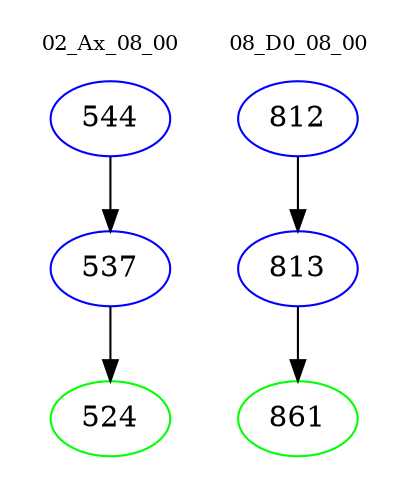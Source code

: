 digraph{
subgraph cluster_0 {
color = white
label = "02_Ax_08_00";
fontsize=10;
T0_544 [label="544", color="blue"]
T0_544 -> T0_537 [color="black"]
T0_537 [label="537", color="blue"]
T0_537 -> T0_524 [color="black"]
T0_524 [label="524", color="green"]
}
subgraph cluster_1 {
color = white
label = "08_D0_08_00";
fontsize=10;
T1_812 [label="812", color="blue"]
T1_812 -> T1_813 [color="black"]
T1_813 [label="813", color="blue"]
T1_813 -> T1_861 [color="black"]
T1_861 [label="861", color="green"]
}
}
